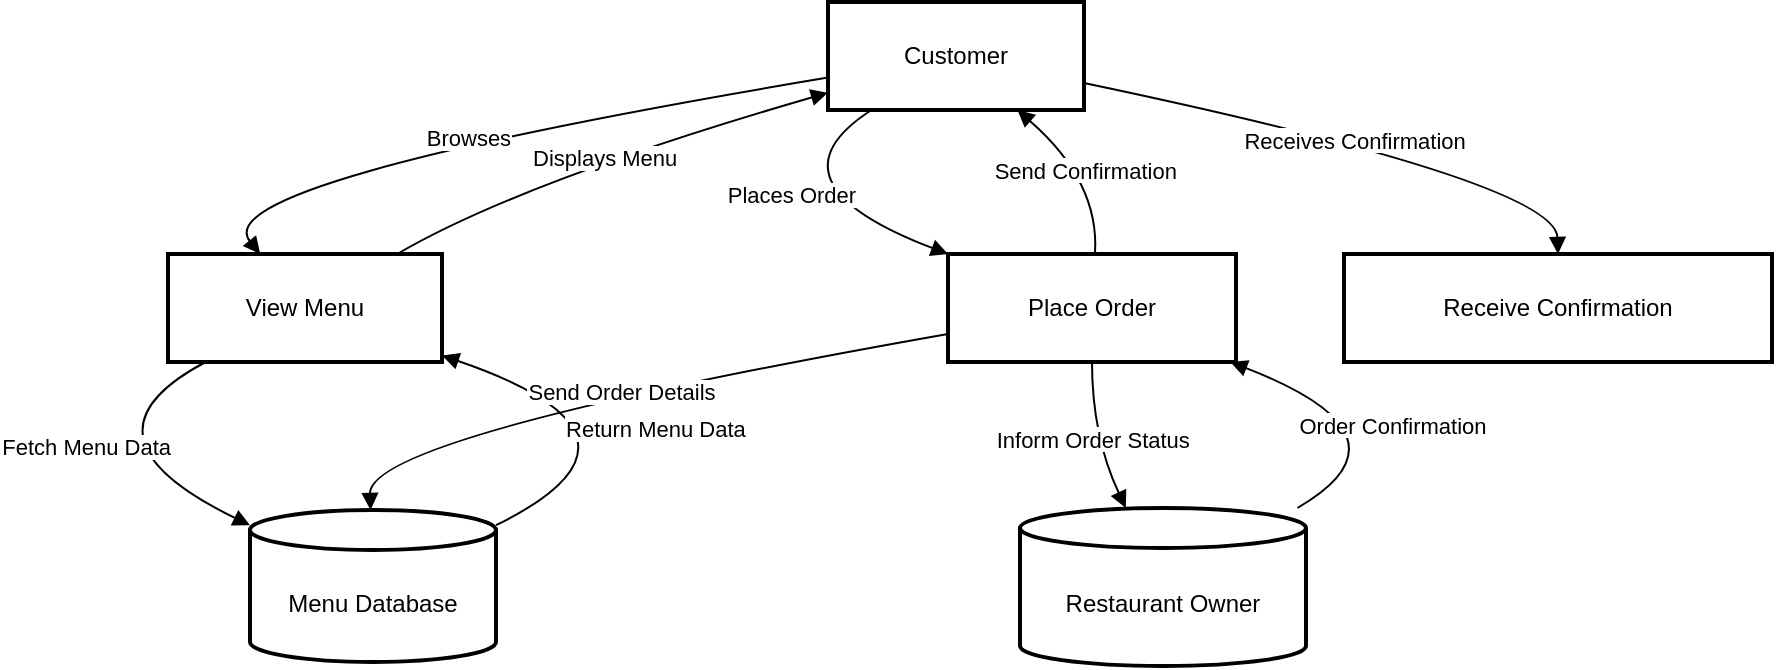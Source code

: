 <mxfile version="26.2.14">
  <diagram name="Page-1" id="mxgsjIzfeDp1juc3_EA3">
    <mxGraphModel>
      <root>
        <mxCell id="0" />
        <mxCell id="1" parent="0" />
        <mxCell id="2" value="Customer" style="whiteSpace=wrap;strokeWidth=2;" vertex="1" parent="1">
          <mxGeometry x="451" y="8" width="128" height="54" as="geometry" />
        </mxCell>
        <mxCell id="3" value="View Menu" style="whiteSpace=wrap;strokeWidth=2;" vertex="1" parent="1">
          <mxGeometry x="121" y="134" width="137" height="54" as="geometry" />
        </mxCell>
        <mxCell id="4" value="Menu Database" style="shape=cylinder3;boundedLbl=1;backgroundOutline=1;size=10;strokeWidth=2;whiteSpace=wrap;" vertex="1" parent="1">
          <mxGeometry x="162" y="262" width="123" height="76" as="geometry" />
        </mxCell>
        <mxCell id="5" value="Place Order" style="whiteSpace=wrap;strokeWidth=2;" vertex="1" parent="1">
          <mxGeometry x="511" y="134" width="144" height="54" as="geometry" />
        </mxCell>
        <mxCell id="6" value="Restaurant Owner" style="shape=cylinder3;boundedLbl=1;backgroundOutline=1;size=10;strokeWidth=2;whiteSpace=wrap;" vertex="1" parent="1">
          <mxGeometry x="547" y="261" width="143" height="79" as="geometry" />
        </mxCell>
        <mxCell id="7" value="Receive Confirmation" style="whiteSpace=wrap;strokeWidth=2;" vertex="1" parent="1">
          <mxGeometry x="709" y="134" width="214" height="54" as="geometry" />
        </mxCell>
        <mxCell id="8" value="Browses" style="curved=1;startArrow=none;endArrow=block;exitX=0;exitY=0.7;entryX=0.34;entryY=0.01;" edge="1" parent="1" source="2" target="3">
          <mxGeometry relative="1" as="geometry">
            <Array as="points">
              <mxPoint x="138" y="98" />
            </Array>
          </mxGeometry>
        </mxCell>
        <mxCell id="9" value="Fetch Menu Data" style="curved=1;startArrow=none;endArrow=block;exitX=0.13;exitY=1.01;entryX=0;entryY=0.1;" edge="1" parent="1" source="3" target="4">
          <mxGeometry relative="1" as="geometry">
            <Array as="points">
              <mxPoint x="70" y="225" />
            </Array>
          </mxGeometry>
        </mxCell>
        <mxCell id="10" value="Return Menu Data" style="curved=1;startArrow=none;endArrow=block;exitX=1;exitY=0.1;entryX=1;entryY=0.94;" edge="1" parent="1" source="4" target="3">
          <mxGeometry relative="1" as="geometry">
            <Array as="points">
              <mxPoint x="376" y="225" />
            </Array>
          </mxGeometry>
        </mxCell>
        <mxCell id="11" value="Displays Menu" style="curved=1;startArrow=none;endArrow=block;exitX=0.83;exitY=0.01;entryX=0;entryY=0.84;" edge="1" parent="1" source="3" target="2">
          <mxGeometry relative="1" as="geometry">
            <Array as="points">
              <mxPoint x="297" y="98" />
            </Array>
          </mxGeometry>
        </mxCell>
        <mxCell id="12" value="Places Order" style="curved=1;startArrow=none;endArrow=block;exitX=0.17;exitY=1;entryX=0.01;entryY=0.01;" edge="1" parent="1" source="2" target="5">
          <mxGeometry relative="1" as="geometry">
            <Array as="points">
              <mxPoint x="417" y="98" />
            </Array>
          </mxGeometry>
        </mxCell>
        <mxCell id="13" value="Send Order Details" style="curved=1;startArrow=none;endArrow=block;exitX=0;exitY=0.74;entryX=0.49;entryY=0;" edge="1" parent="1" source="5" target="4">
          <mxGeometry relative="1" as="geometry">
            <Array as="points">
              <mxPoint x="221" y="225" />
            </Array>
          </mxGeometry>
        </mxCell>
        <mxCell id="14" value="Inform Order Status" style="curved=1;startArrow=none;endArrow=block;exitX=0.5;exitY=1.01;entryX=0.37;entryY=0;" edge="1" parent="1" source="5" target="6">
          <mxGeometry relative="1" as="geometry">
            <Array as="points">
              <mxPoint x="583" y="225" />
            </Array>
          </mxGeometry>
        </mxCell>
        <mxCell id="15" value="Order Confirmation" style="curved=1;startArrow=none;endArrow=block;exitX=0.97;exitY=0;entryX=0.99;entryY=1.01;" edge="1" parent="1" source="6" target="5">
          <mxGeometry relative="1" as="geometry">
            <Array as="points">
              <mxPoint x="748" y="225" />
            </Array>
          </mxGeometry>
        </mxCell>
        <mxCell id="16" value="Send Confirmation" style="curved=1;startArrow=none;endArrow=block;exitX=0.51;exitY=0.01;entryX=0.74;entryY=1;" edge="1" parent="1" source="5" target="2">
          <mxGeometry relative="1" as="geometry">
            <Array as="points">
              <mxPoint x="587" y="98" />
            </Array>
          </mxGeometry>
        </mxCell>
        <mxCell id="17" value="Receives Confirmation" style="curved=1;startArrow=none;endArrow=block;exitX=1;exitY=0.75;entryX=0.5;entryY=0.01;" edge="1" parent="1" source="2" target="7">
          <mxGeometry relative="1" as="geometry">
            <Array as="points">
              <mxPoint x="815" y="98" />
            </Array>
          </mxGeometry>
        </mxCell>
      </root>
    </mxGraphModel>
  </diagram>
</mxfile>
